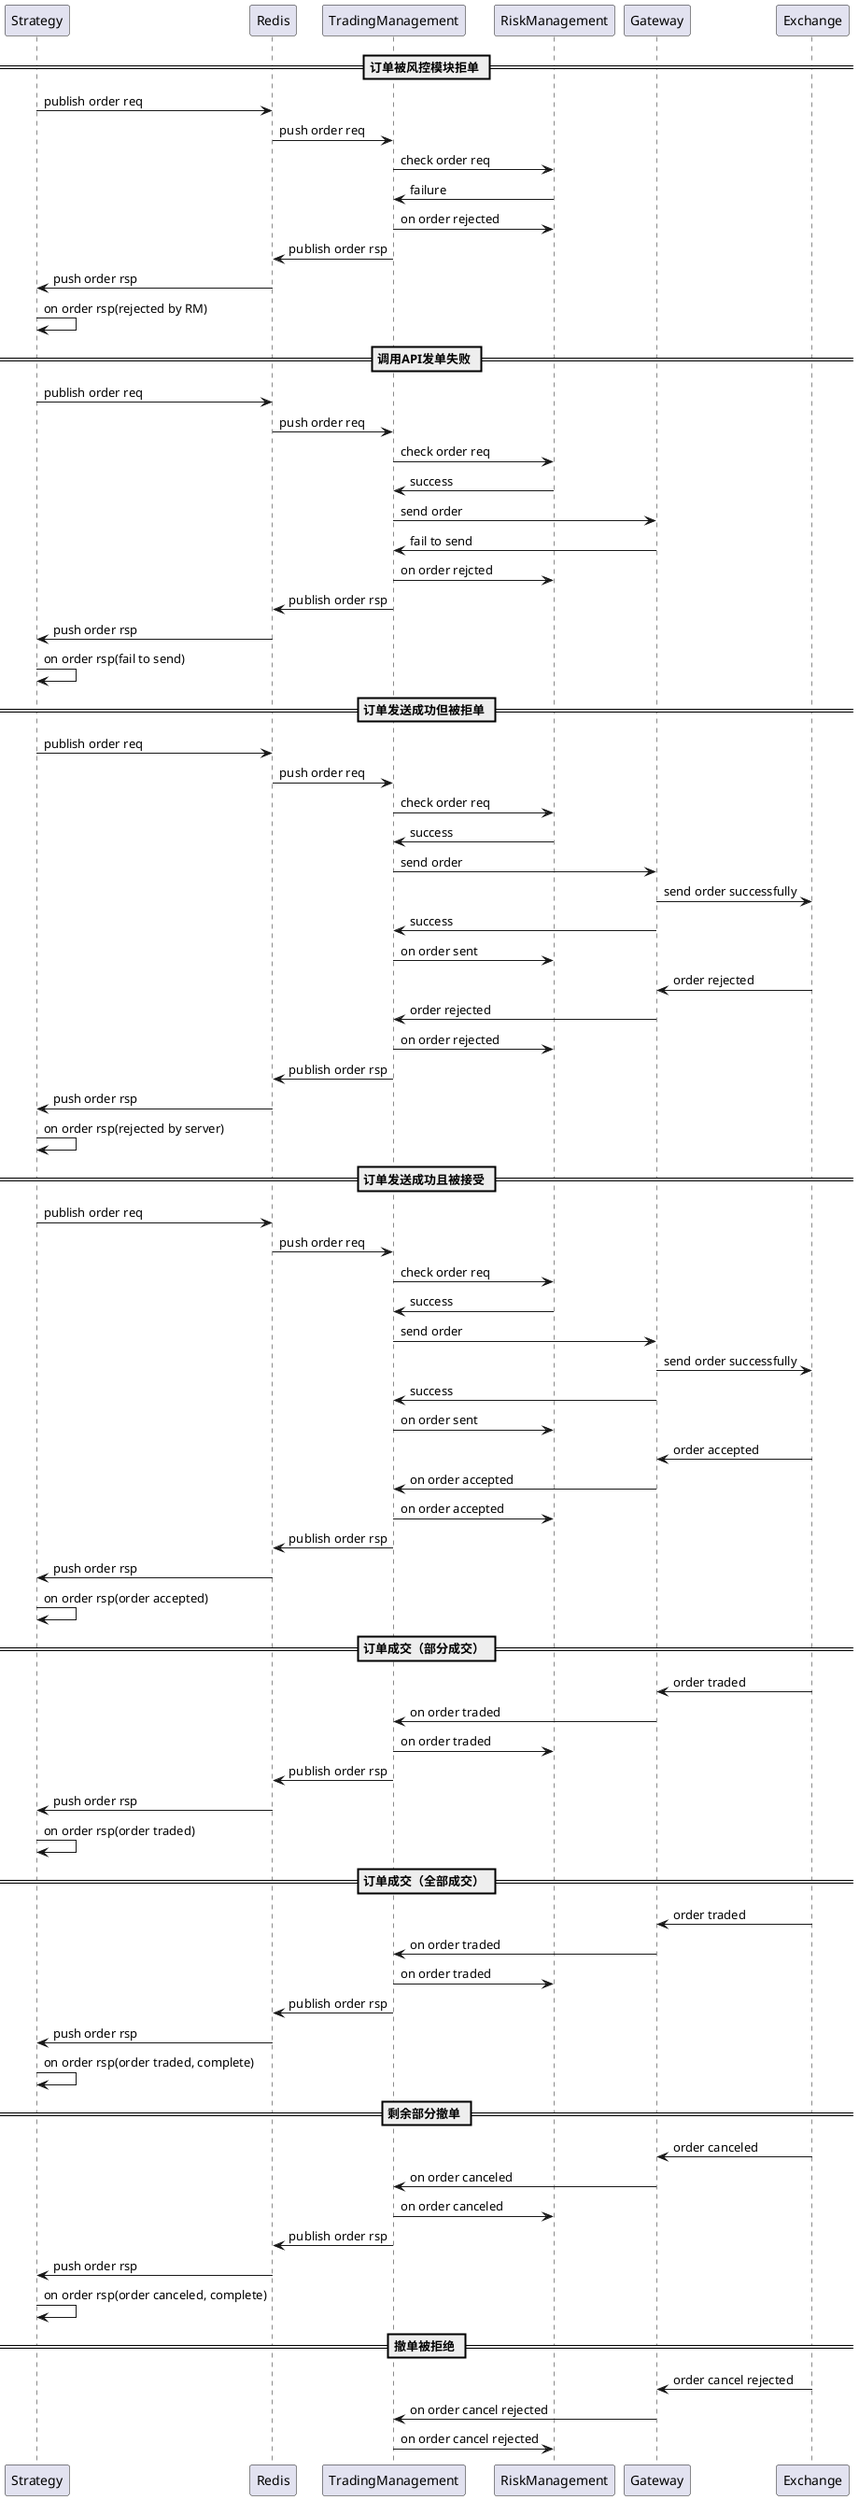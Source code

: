 @startuml Trading

participant Strategy
participant Redis
participant TradingManagement
participant RiskManagement
participant Gateway
participant Exchange

== 订单被风控模块拒单 ==
Strategy -> Redis: publish order req
Redis -> TradingManagement: push order req
TradingManagement -> RiskManagement: check order req
TradingManagement <- RiskManagement: failure
TradingManagement -> RiskManagement: on order rejected
Redis <- TradingManagement: publish order rsp
Strategy <- Redis: push order rsp
Strategy -> Strategy: on order rsp(rejected by RM)

== 调用API发单失败 ==
Strategy -> Redis: publish order req
Redis -> TradingManagement: push order req
TradingManagement -> RiskManagement: check order req
TradingManagement <- RiskManagement: success
TradingManagement -> Gateway: send order
TradingManagement <- Gateway: fail to send
TradingManagement -> RiskManagement: on order rejcted
Redis <- TradingManagement: publish order rsp
Strategy <- Redis: push order rsp
Strategy -> Strategy: on order rsp(fail to send)

== 订单发送成功但被拒单 ==
Strategy -> Redis: publish order req
Redis -> TradingManagement: push order req
TradingManagement -> RiskManagement: check order req
TradingManagement <- RiskManagement: success
TradingManagement -> Gateway: send order
Gateway -> Exchange: send order successfully
TradingManagement <- Gateway: success
TradingManagement -> RiskManagement: on order sent
Gateway <- Exchange: order rejected
TradingManagement <- Gateway: order rejected
TradingManagement -> RiskManagement: on order rejected
Redis <- TradingManagement: publish order rsp
Strategy <- Redis: push order rsp
Strategy -> Strategy: on order rsp(rejected by server)


== 订单发送成功且被接受 ==
Strategy -> Redis: publish order req
Redis -> TradingManagement: push order req
TradingManagement -> RiskManagement: check order req
TradingManagement <- RiskManagement: success
TradingManagement -> Gateway: send order
Gateway -> Exchange: send order successfully
TradingManagement <- Gateway: success
TradingManagement -> RiskManagement: on order sent
Gateway <- Exchange: order accepted
TradingManagement <- Gateway: on order accepted
TradingManagement -> RiskManagement: on order accepted
Redis <- TradingManagement: publish order rsp
Strategy <- Redis: push order rsp
Strategy -> Strategy: on order rsp(order accepted)

== 订单成交（部分成交） ==
Gateway <- Exchange: order traded
TradingManagement <- Gateway: on order traded
TradingManagement -> RiskManagement: on order traded
Redis <- TradingManagement: publish order rsp
Strategy <- Redis: push order rsp
Strategy -> Strategy: on order rsp(order traded)

== 订单成交（全部成交） ==
Gateway <- Exchange: order traded
TradingManagement <- Gateway: on order traded
TradingManagement -> RiskManagement: on order traded
Redis <- TradingManagement: publish order rsp
Strategy <- Redis: push order rsp
Strategy -> Strategy: on order rsp(order traded, complete)

== 剩余部分撤单 ==
Gateway <- Exchange: order canceled
TradingManagement <- Gateway: on order canceled
TradingManagement -> RiskManagement: on order canceled
Redis <- TradingManagement: publish order rsp
Strategy <- Redis: push order rsp
Strategy -> Strategy: on order rsp(order canceled, complete)

== 撤单被拒绝 ==
Gateway <- Exchange: order cancel rejected
TradingManagement <- Gateway: on order cancel rejected
TradingManagement -> RiskManagement: on order cancel rejected

@enduml